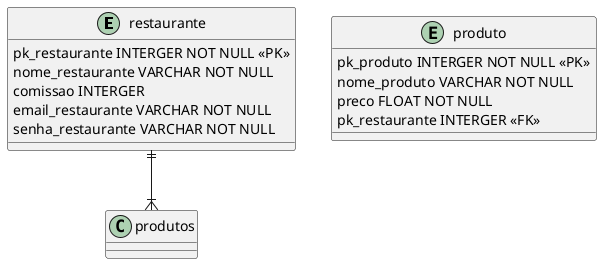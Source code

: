 @startuml Banco de Dados

entity restaurante{
    pk_restaurante INTERGER NOT NULL <<PK>>
    nome_restaurante VARCHAR NOT NULL
    comissao INTERGER
    email_restaurante VARCHAR NOT NULL
    senha_restaurante VARCHAR NOT NULL
}

entity produto{
    pk_produto INTERGER NOT NULL <<PK>>
    nome_produto VARCHAR NOT NULL 
    preco FLOAT NOT NULL
    pk_restaurante INTERGER <<FK>>
}

restaurante ||--|{ produtos

@enduml